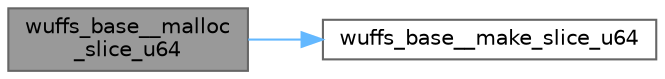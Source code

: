 digraph "wuffs_base__malloc_slice_u64"
{
 // LATEX_PDF_SIZE
  bgcolor="transparent";
  edge [fontname=Helvetica,fontsize=10,labelfontname=Helvetica,labelfontsize=10];
  node [fontname=Helvetica,fontsize=10,shape=box,height=0.2,width=0.4];
  rankdir="LR";
  Node1 [id="Node000001",label="wuffs_base__malloc\l_slice_u64",height=0.2,width=0.4,color="gray40", fillcolor="grey60", style="filled", fontcolor="black",tooltip=" "];
  Node1 -> Node2 [id="edge1_Node000001_Node000002",color="steelblue1",style="solid",tooltip=" "];
  Node2 [id="Node000002",label="wuffs_base__make_slice_u64",height=0.2,width=0.4,color="grey40", fillcolor="white", style="filled",URL="$wuffs-v0_83_8c.html#a0a2a6344b9f10fd43be6433060c2644e",tooltip=" "];
}
